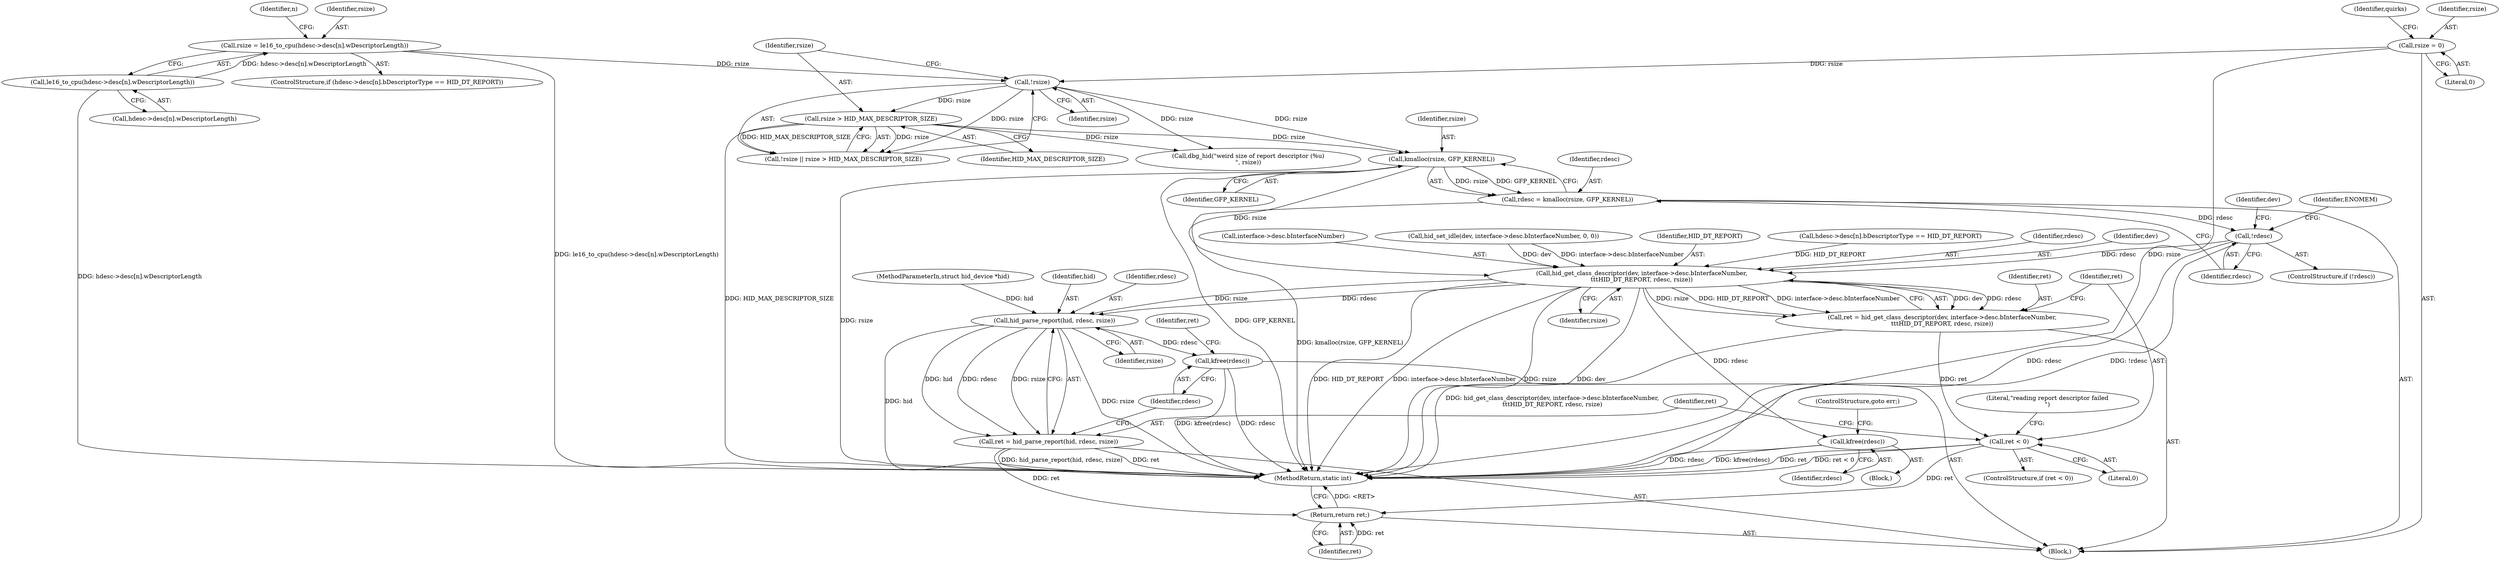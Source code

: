 digraph "0_linux_f043bfc98c193c284e2cd768fefabe18ac2fed9b@API" {
"1000278" [label="(Call,kmalloc(rsize, GFP_KERNEL))"];
"1000264" [label="(Call,!rsize)"];
"1000252" [label="(Call,rsize = le16_to_cpu(hdesc->desc[n].wDescriptorLength))"];
"1000254" [label="(Call,le16_to_cpu(hdesc->desc[n].wDescriptorLength))"];
"1000130" [label="(Call,rsize = 0)"];
"1000266" [label="(Call,rsize > HID_MAX_DESCRIPTOR_SIZE)"];
"1000276" [label="(Call,rdesc = kmalloc(rsize, GFP_KERNEL))"];
"1000282" [label="(Call,!rdesc)"];
"1000298" [label="(Call,hid_get_class_descriptor(dev, interface->desc.bInterfaceNumber,\n\t\t\tHID_DT_REPORT, rdesc, rsize))"];
"1000296" [label="(Call,ret = hid_get_class_descriptor(dev, interface->desc.bInterfaceNumber,\n\t\t\tHID_DT_REPORT, rdesc, rsize))"];
"1000309" [label="(Call,ret < 0)"];
"1000340" [label="(Return,return ret;)"];
"1000315" [label="(Call,kfree(rdesc))"];
"1000320" [label="(Call,hid_parse_report(hid, rdesc, rsize))"];
"1000318" [label="(Call,ret = hid_parse_report(hid, rdesc, rsize))"];
"1000324" [label="(Call,kfree(rdesc))"];
"1000103" [label="(Block,)"];
"1000309" [label="(Call,ret < 0)"];
"1000278" [label="(Call,kmalloc(rsize, GFP_KERNEL))"];
"1000297" [label="(Identifier,ret)"];
"1000310" [label="(Identifier,ret)"];
"1000323" [label="(Identifier,rsize)"];
"1000318" [label="(Call,ret = hid_parse_report(hid, rdesc, rsize))"];
"1000314" [label="(Literal,\"reading report descriptor failed\n\")"];
"1000287" [label="(Call,hid_set_idle(dev, interface->desc.bInterfaceNumber, 0, 0))"];
"1000280" [label="(Identifier,GFP_KERNEL)"];
"1000267" [label="(Identifier,rsize)"];
"1000317" [label="(ControlStructure,goto err;)"];
"1000321" [label="(Identifier,hid)"];
"1000305" [label="(Identifier,HID_DT_REPORT)"];
"1000263" [label="(Call,!rsize || rsize > HID_MAX_DESCRIPTOR_SIZE)"];
"1000279" [label="(Identifier,rsize)"];
"1000243" [label="(Call,hdesc->desc[n].bDescriptorType == HID_DT_REPORT)"];
"1000324" [label="(Call,kfree(rdesc))"];
"1000137" [label="(Identifier,quirks)"];
"1000340" [label="(Return,return ret;)"];
"1000255" [label="(Call,hdesc->desc[n].wDescriptorLength)"];
"1000270" [label="(Call,dbg_hid(\"weird size of report descriptor (%u)\n\", rsize))"];
"1000325" [label="(Identifier,rdesc)"];
"1000342" [label="(MethodReturn,static int)"];
"1000268" [label="(Identifier,HID_MAX_DESCRIPTOR_SIZE)"];
"1000322" [label="(Identifier,rdesc)"];
"1000319" [label="(Identifier,ret)"];
"1000283" [label="(Identifier,rdesc)"];
"1000281" [label="(ControlStructure,if (!rdesc))"];
"1000264" [label="(Call,!rsize)"];
"1000315" [label="(Call,kfree(rdesc))"];
"1000265" [label="(Identifier,rsize)"];
"1000312" [label="(Block,)"];
"1000131" [label="(Identifier,rsize)"];
"1000311" [label="(Literal,0)"];
"1000276" [label="(Call,rdesc = kmalloc(rsize, GFP_KERNEL))"];
"1000307" [label="(Identifier,rsize)"];
"1000306" [label="(Identifier,rdesc)"];
"1000241" [label="(Identifier,n)"];
"1000130" [label="(Call,rsize = 0)"];
"1000253" [label="(Identifier,rsize)"];
"1000341" [label="(Identifier,ret)"];
"1000242" [label="(ControlStructure,if (hdesc->desc[n].bDescriptorType == HID_DT_REPORT))"];
"1000299" [label="(Identifier,dev)"];
"1000266" [label="(Call,rsize > HID_MAX_DESCRIPTOR_SIZE)"];
"1000277" [label="(Identifier,rdesc)"];
"1000298" [label="(Call,hid_get_class_descriptor(dev, interface->desc.bInterfaceNumber,\n\t\t\tHID_DT_REPORT, rdesc, rsize))"];
"1000102" [label="(MethodParameterIn,struct hid_device *hid)"];
"1000300" [label="(Call,interface->desc.bInterfaceNumber)"];
"1000288" [label="(Identifier,dev)"];
"1000320" [label="(Call,hid_parse_report(hid, rdesc, rsize))"];
"1000132" [label="(Literal,0)"];
"1000316" [label="(Identifier,rdesc)"];
"1000327" [label="(Identifier,ret)"];
"1000286" [label="(Identifier,ENOMEM)"];
"1000296" [label="(Call,ret = hid_get_class_descriptor(dev, interface->desc.bInterfaceNumber,\n\t\t\tHID_DT_REPORT, rdesc, rsize))"];
"1000308" [label="(ControlStructure,if (ret < 0))"];
"1000252" [label="(Call,rsize = le16_to_cpu(hdesc->desc[n].wDescriptorLength))"];
"1000254" [label="(Call,le16_to_cpu(hdesc->desc[n].wDescriptorLength))"];
"1000282" [label="(Call,!rdesc)"];
"1000278" -> "1000276"  [label="AST: "];
"1000278" -> "1000280"  [label="CFG: "];
"1000279" -> "1000278"  [label="AST: "];
"1000280" -> "1000278"  [label="AST: "];
"1000276" -> "1000278"  [label="CFG: "];
"1000278" -> "1000342"  [label="DDG: GFP_KERNEL"];
"1000278" -> "1000342"  [label="DDG: rsize"];
"1000278" -> "1000276"  [label="DDG: rsize"];
"1000278" -> "1000276"  [label="DDG: GFP_KERNEL"];
"1000264" -> "1000278"  [label="DDG: rsize"];
"1000266" -> "1000278"  [label="DDG: rsize"];
"1000278" -> "1000298"  [label="DDG: rsize"];
"1000264" -> "1000263"  [label="AST: "];
"1000264" -> "1000265"  [label="CFG: "];
"1000265" -> "1000264"  [label="AST: "];
"1000267" -> "1000264"  [label="CFG: "];
"1000263" -> "1000264"  [label="CFG: "];
"1000264" -> "1000263"  [label="DDG: rsize"];
"1000252" -> "1000264"  [label="DDG: rsize"];
"1000130" -> "1000264"  [label="DDG: rsize"];
"1000264" -> "1000266"  [label="DDG: rsize"];
"1000264" -> "1000270"  [label="DDG: rsize"];
"1000252" -> "1000242"  [label="AST: "];
"1000252" -> "1000254"  [label="CFG: "];
"1000253" -> "1000252"  [label="AST: "];
"1000254" -> "1000252"  [label="AST: "];
"1000241" -> "1000252"  [label="CFG: "];
"1000252" -> "1000342"  [label="DDG: le16_to_cpu(hdesc->desc[n].wDescriptorLength)"];
"1000254" -> "1000252"  [label="DDG: hdesc->desc[n].wDescriptorLength"];
"1000254" -> "1000255"  [label="CFG: "];
"1000255" -> "1000254"  [label="AST: "];
"1000254" -> "1000342"  [label="DDG: hdesc->desc[n].wDescriptorLength"];
"1000130" -> "1000103"  [label="AST: "];
"1000130" -> "1000132"  [label="CFG: "];
"1000131" -> "1000130"  [label="AST: "];
"1000132" -> "1000130"  [label="AST: "];
"1000137" -> "1000130"  [label="CFG: "];
"1000130" -> "1000342"  [label="DDG: rsize"];
"1000266" -> "1000263"  [label="AST: "];
"1000266" -> "1000268"  [label="CFG: "];
"1000267" -> "1000266"  [label="AST: "];
"1000268" -> "1000266"  [label="AST: "];
"1000263" -> "1000266"  [label="CFG: "];
"1000266" -> "1000342"  [label="DDG: HID_MAX_DESCRIPTOR_SIZE"];
"1000266" -> "1000263"  [label="DDG: rsize"];
"1000266" -> "1000263"  [label="DDG: HID_MAX_DESCRIPTOR_SIZE"];
"1000266" -> "1000270"  [label="DDG: rsize"];
"1000276" -> "1000103"  [label="AST: "];
"1000277" -> "1000276"  [label="AST: "];
"1000283" -> "1000276"  [label="CFG: "];
"1000276" -> "1000342"  [label="DDG: kmalloc(rsize, GFP_KERNEL)"];
"1000276" -> "1000282"  [label="DDG: rdesc"];
"1000282" -> "1000281"  [label="AST: "];
"1000282" -> "1000283"  [label="CFG: "];
"1000283" -> "1000282"  [label="AST: "];
"1000286" -> "1000282"  [label="CFG: "];
"1000288" -> "1000282"  [label="CFG: "];
"1000282" -> "1000342"  [label="DDG: !rdesc"];
"1000282" -> "1000342"  [label="DDG: rdesc"];
"1000282" -> "1000298"  [label="DDG: rdesc"];
"1000298" -> "1000296"  [label="AST: "];
"1000298" -> "1000307"  [label="CFG: "];
"1000299" -> "1000298"  [label="AST: "];
"1000300" -> "1000298"  [label="AST: "];
"1000305" -> "1000298"  [label="AST: "];
"1000306" -> "1000298"  [label="AST: "];
"1000307" -> "1000298"  [label="AST: "];
"1000296" -> "1000298"  [label="CFG: "];
"1000298" -> "1000342"  [label="DDG: dev"];
"1000298" -> "1000342"  [label="DDG: HID_DT_REPORT"];
"1000298" -> "1000342"  [label="DDG: rsize"];
"1000298" -> "1000342"  [label="DDG: interface->desc.bInterfaceNumber"];
"1000298" -> "1000296"  [label="DDG: dev"];
"1000298" -> "1000296"  [label="DDG: rdesc"];
"1000298" -> "1000296"  [label="DDG: rsize"];
"1000298" -> "1000296"  [label="DDG: HID_DT_REPORT"];
"1000298" -> "1000296"  [label="DDG: interface->desc.bInterfaceNumber"];
"1000287" -> "1000298"  [label="DDG: dev"];
"1000287" -> "1000298"  [label="DDG: interface->desc.bInterfaceNumber"];
"1000243" -> "1000298"  [label="DDG: HID_DT_REPORT"];
"1000298" -> "1000315"  [label="DDG: rdesc"];
"1000298" -> "1000320"  [label="DDG: rdesc"];
"1000298" -> "1000320"  [label="DDG: rsize"];
"1000296" -> "1000103"  [label="AST: "];
"1000297" -> "1000296"  [label="AST: "];
"1000310" -> "1000296"  [label="CFG: "];
"1000296" -> "1000342"  [label="DDG: hid_get_class_descriptor(dev, interface->desc.bInterfaceNumber,\n\t\t\tHID_DT_REPORT, rdesc, rsize)"];
"1000296" -> "1000309"  [label="DDG: ret"];
"1000309" -> "1000308"  [label="AST: "];
"1000309" -> "1000311"  [label="CFG: "];
"1000310" -> "1000309"  [label="AST: "];
"1000311" -> "1000309"  [label="AST: "];
"1000314" -> "1000309"  [label="CFG: "];
"1000319" -> "1000309"  [label="CFG: "];
"1000309" -> "1000342"  [label="DDG: ret"];
"1000309" -> "1000342"  [label="DDG: ret < 0"];
"1000309" -> "1000340"  [label="DDG: ret"];
"1000340" -> "1000103"  [label="AST: "];
"1000340" -> "1000341"  [label="CFG: "];
"1000341" -> "1000340"  [label="AST: "];
"1000342" -> "1000340"  [label="CFG: "];
"1000340" -> "1000342"  [label="DDG: <RET>"];
"1000341" -> "1000340"  [label="DDG: ret"];
"1000318" -> "1000340"  [label="DDG: ret"];
"1000315" -> "1000312"  [label="AST: "];
"1000315" -> "1000316"  [label="CFG: "];
"1000316" -> "1000315"  [label="AST: "];
"1000317" -> "1000315"  [label="CFG: "];
"1000315" -> "1000342"  [label="DDG: kfree(rdesc)"];
"1000315" -> "1000342"  [label="DDG: rdesc"];
"1000320" -> "1000318"  [label="AST: "];
"1000320" -> "1000323"  [label="CFG: "];
"1000321" -> "1000320"  [label="AST: "];
"1000322" -> "1000320"  [label="AST: "];
"1000323" -> "1000320"  [label="AST: "];
"1000318" -> "1000320"  [label="CFG: "];
"1000320" -> "1000342"  [label="DDG: rsize"];
"1000320" -> "1000342"  [label="DDG: hid"];
"1000320" -> "1000318"  [label="DDG: hid"];
"1000320" -> "1000318"  [label="DDG: rdesc"];
"1000320" -> "1000318"  [label="DDG: rsize"];
"1000102" -> "1000320"  [label="DDG: hid"];
"1000320" -> "1000324"  [label="DDG: rdesc"];
"1000318" -> "1000103"  [label="AST: "];
"1000319" -> "1000318"  [label="AST: "];
"1000325" -> "1000318"  [label="CFG: "];
"1000318" -> "1000342"  [label="DDG: hid_parse_report(hid, rdesc, rsize)"];
"1000318" -> "1000342"  [label="DDG: ret"];
"1000324" -> "1000103"  [label="AST: "];
"1000324" -> "1000325"  [label="CFG: "];
"1000325" -> "1000324"  [label="AST: "];
"1000327" -> "1000324"  [label="CFG: "];
"1000324" -> "1000342"  [label="DDG: kfree(rdesc)"];
"1000324" -> "1000342"  [label="DDG: rdesc"];
}
